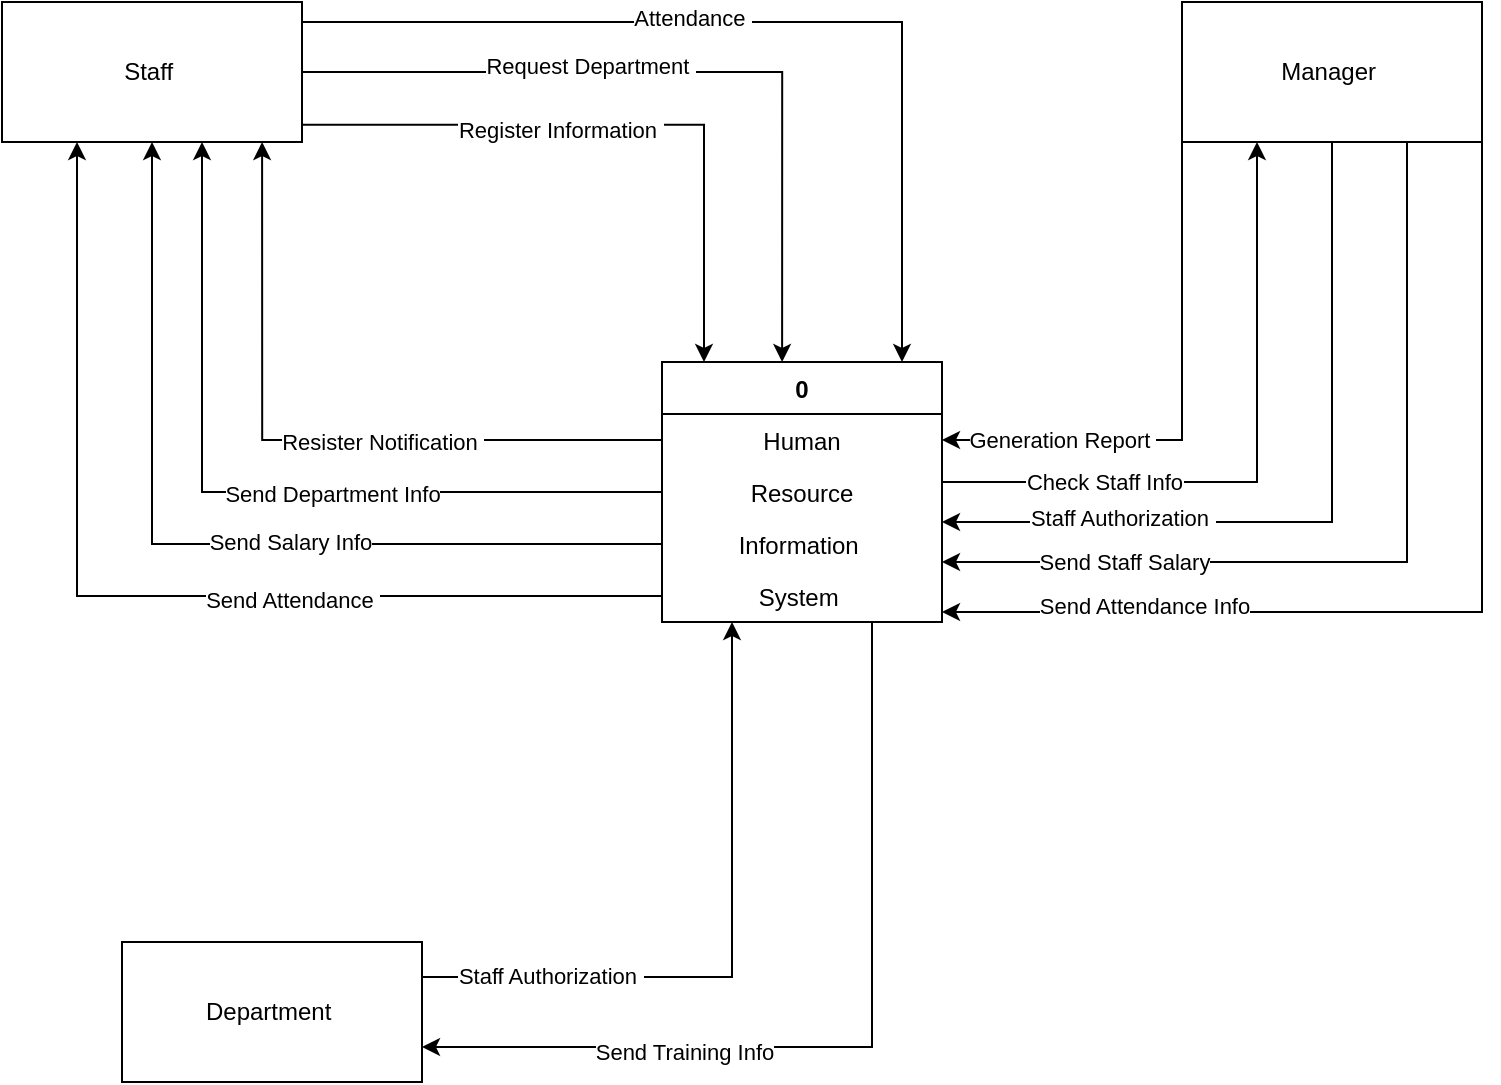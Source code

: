 <mxfile version="13.9.9" type="device"><diagram id="C5RBs43oDa-KdzZeNtuy" name="Page-1"><mxGraphModel dx="1707" dy="973" grid="1" gridSize="10" guides="1" tooltips="1" connect="1" arrows="1" fold="1" page="1" pageScale="1" pageWidth="827" pageHeight="1169" math="0" shadow="0"><root><mxCell id="WIyWlLk6GJQsqaUBKTNV-0"/><mxCell id="WIyWlLk6GJQsqaUBKTNV-1" parent="WIyWlLk6GJQsqaUBKTNV-0"/><mxCell id="iO1ji4-BjvsxOJ0-Ukem-29" style="edgeStyle=orthogonalEdgeStyle;rounded=0;orthogonalLoop=1;jettySize=auto;html=1;exitX=0.75;exitY=1;exitDx=0;exitDy=0;entryX=1;entryY=0.75;entryDx=0;entryDy=0;" parent="WIyWlLk6GJQsqaUBKTNV-1" source="iO1ji4-BjvsxOJ0-Ukem-4" target="iO1ji4-BjvsxOJ0-Ukem-10" edge="1"><mxGeometry relative="1" as="geometry"/></mxCell><mxCell id="iO1ji4-BjvsxOJ0-Ukem-31" value="Send Training Info" style="edgeLabel;html=1;align=center;verticalAlign=middle;resizable=0;points=[];" parent="iO1ji4-BjvsxOJ0-Ukem-29" vertex="1" connectable="0"><mxGeometry x="0.4" y="2" relative="1" as="geometry"><mxPoint as="offset"/></mxGeometry></mxCell><mxCell id="iO1ji4-BjvsxOJ0-Ukem-4" value="0" style="swimlane;fontStyle=1;childLayout=stackLayout;horizontal=1;startSize=26;fillColor=none;horizontalStack=0;resizeParent=1;resizeParentMax=0;resizeLast=0;collapsible=1;marginBottom=0;" parent="WIyWlLk6GJQsqaUBKTNV-1" vertex="1"><mxGeometry x="360" y="550" width="140" height="130" as="geometry"/></mxCell><mxCell id="iO1ji4-BjvsxOJ0-Ukem-5" value="Human" style="text;strokeColor=none;fillColor=none;align=center;verticalAlign=top;spacingLeft=4;spacingRight=4;overflow=hidden;rotatable=0;points=[[0,0.5],[1,0.5]];portConstraint=eastwest;" parent="iO1ji4-BjvsxOJ0-Ukem-4" vertex="1"><mxGeometry y="26" width="140" height="26" as="geometry"/></mxCell><mxCell id="iO1ji4-BjvsxOJ0-Ukem-6" value="Resource" style="text;strokeColor=none;fillColor=none;align=center;verticalAlign=top;spacingLeft=4;spacingRight=4;overflow=hidden;rotatable=0;points=[[0,0.5],[1,0.5]];portConstraint=eastwest;" parent="iO1ji4-BjvsxOJ0-Ukem-4" vertex="1"><mxGeometry y="52" width="140" height="26" as="geometry"/></mxCell><mxCell id="iO1ji4-BjvsxOJ0-Ukem-7" value="Information " style="text;strokeColor=none;fillColor=none;align=center;verticalAlign=top;spacingLeft=4;spacingRight=4;overflow=hidden;rotatable=0;points=[[0,0.5],[1,0.5]];portConstraint=eastwest;" parent="iO1ji4-BjvsxOJ0-Ukem-4" vertex="1"><mxGeometry y="78" width="140" height="26" as="geometry"/></mxCell><mxCell id="iO1ji4-BjvsxOJ0-Ukem-8" value="System " style="text;strokeColor=none;fillColor=none;align=center;verticalAlign=top;spacingLeft=4;spacingRight=4;overflow=hidden;rotatable=0;points=[[0,0.5],[1,0.5]];portConstraint=eastwest;" parent="iO1ji4-BjvsxOJ0-Ukem-4" vertex="1"><mxGeometry y="104" width="140" height="26" as="geometry"/></mxCell><mxCell id="iO1ji4-BjvsxOJ0-Ukem-12" style="edgeStyle=orthogonalEdgeStyle;rounded=0;orthogonalLoop=1;jettySize=auto;html=1;" parent="WIyWlLk6GJQsqaUBKTNV-1" target="iO1ji4-BjvsxOJ0-Ukem-4" edge="1"><mxGeometry relative="1" as="geometry"><mxPoint x="180" y="391" as="sourcePoint"/><mxPoint x="360" y="500" as="targetPoint"/><Array as="points"><mxPoint x="180" y="380"/><mxPoint x="480" y="380"/></Array></mxGeometry></mxCell><mxCell id="iO1ji4-BjvsxOJ0-Ukem-16" value="Attendance&amp;nbsp;" style="edgeLabel;html=1;align=center;verticalAlign=middle;resizable=0;points=[];" parent="iO1ji4-BjvsxOJ0-Ukem-12" vertex="1" connectable="0"><mxGeometry x="-0.144" y="2" relative="1" as="geometry"><mxPoint as="offset"/></mxGeometry></mxCell><mxCell id="iO1ji4-BjvsxOJ0-Ukem-13" style="edgeStyle=orthogonalEdgeStyle;rounded=0;orthogonalLoop=1;jettySize=auto;html=1;exitX=1;exitY=0.5;exitDx=0;exitDy=0;entryX=0.429;entryY=0;entryDx=0;entryDy=0;entryPerimeter=0;" parent="WIyWlLk6GJQsqaUBKTNV-1" source="iO1ji4-BjvsxOJ0-Ukem-9" target="iO1ji4-BjvsxOJ0-Ukem-4" edge="1"><mxGeometry relative="1" as="geometry"><mxPoint x="320" y="500" as="targetPoint"/></mxGeometry></mxCell><mxCell id="iO1ji4-BjvsxOJ0-Ukem-17" value="Request Department&amp;nbsp;" style="edgeLabel;html=1;align=center;verticalAlign=middle;resizable=0;points=[];" parent="iO1ji4-BjvsxOJ0-Ukem-13" vertex="1" connectable="0"><mxGeometry x="-0.254" y="3" relative="1" as="geometry"><mxPoint as="offset"/></mxGeometry></mxCell><mxCell id="iO1ji4-BjvsxOJ0-Ukem-14" style="edgeStyle=orthogonalEdgeStyle;rounded=0;orthogonalLoop=1;jettySize=auto;html=1;exitX=0.999;exitY=0.877;exitDx=0;exitDy=0;exitPerimeter=0;entryX=0.15;entryY=0;entryDx=0;entryDy=0;entryPerimeter=0;" parent="WIyWlLk6GJQsqaUBKTNV-1" source="iO1ji4-BjvsxOJ0-Ukem-9" target="iO1ji4-BjvsxOJ0-Ukem-4" edge="1"><mxGeometry relative="1" as="geometry"><mxPoint x="182" y="433" as="sourcePoint"/><mxPoint x="281" y="500" as="targetPoint"/></mxGeometry></mxCell><mxCell id="iO1ji4-BjvsxOJ0-Ukem-18" value="Register Information&amp;nbsp;" style="edgeLabel;html=1;align=center;verticalAlign=middle;resizable=0;points=[];" parent="iO1ji4-BjvsxOJ0-Ukem-14" vertex="1" connectable="0"><mxGeometry x="-0.193" y="-2" relative="1" as="geometry"><mxPoint as="offset"/></mxGeometry></mxCell><mxCell id="iO1ji4-BjvsxOJ0-Ukem-9" value="Staff&amp;nbsp;" style="rounded=0;whiteSpace=wrap;html=1;align=center;" parent="WIyWlLk6GJQsqaUBKTNV-1" vertex="1"><mxGeometry x="30" y="370" width="150" height="70" as="geometry"/></mxCell><mxCell id="iO1ji4-BjvsxOJ0-Ukem-28" style="edgeStyle=orthogonalEdgeStyle;rounded=0;orthogonalLoop=1;jettySize=auto;html=1;exitX=1;exitY=0.25;exitDx=0;exitDy=0;entryX=0.25;entryY=1;entryDx=0;entryDy=0;" parent="WIyWlLk6GJQsqaUBKTNV-1" source="iO1ji4-BjvsxOJ0-Ukem-10" target="iO1ji4-BjvsxOJ0-Ukem-4" edge="1"><mxGeometry relative="1" as="geometry"/></mxCell><mxCell id="iO1ji4-BjvsxOJ0-Ukem-30" value="Staff Authorization&amp;nbsp;" style="edgeLabel;html=1;align=center;verticalAlign=middle;resizable=0;points=[];" parent="iO1ji4-BjvsxOJ0-Ukem-28" vertex="1" connectable="0"><mxGeometry x="-0.666" y="1" relative="1" as="geometry"><mxPoint x="8" as="offset"/></mxGeometry></mxCell><mxCell id="iO1ji4-BjvsxOJ0-Ukem-10" value="Department&amp;nbsp;" style="rounded=0;whiteSpace=wrap;html=1;align=center;" parent="WIyWlLk6GJQsqaUBKTNV-1" vertex="1"><mxGeometry x="90" y="840" width="150" height="70" as="geometry"/></mxCell><mxCell id="iO1ji4-BjvsxOJ0-Ukem-32" style="edgeStyle=orthogonalEdgeStyle;rounded=0;orthogonalLoop=1;jettySize=auto;html=1;exitX=0;exitY=1;exitDx=0;exitDy=0;entryX=1;entryY=0.5;entryDx=0;entryDy=0;" parent="WIyWlLk6GJQsqaUBKTNV-1" source="iO1ji4-BjvsxOJ0-Ukem-11" target="iO1ji4-BjvsxOJ0-Ukem-5" edge="1"><mxGeometry relative="1" as="geometry"/></mxCell><mxCell id="iO1ji4-BjvsxOJ0-Ukem-37" value="Generation Report&amp;nbsp;" style="edgeLabel;html=1;align=center;verticalAlign=middle;resizable=0;points=[];" parent="iO1ji4-BjvsxOJ0-Ukem-32" vertex="1" connectable="0"><mxGeometry x="0.333" y="1" relative="1" as="geometry"><mxPoint x="-29.6" y="-1.02" as="offset"/></mxGeometry></mxCell><mxCell id="iO1ji4-BjvsxOJ0-Ukem-34" style="edgeStyle=orthogonalEdgeStyle;rounded=0;orthogonalLoop=1;jettySize=auto;html=1;exitX=0.5;exitY=1;exitDx=0;exitDy=0;" parent="WIyWlLk6GJQsqaUBKTNV-1" source="iO1ji4-BjvsxOJ0-Ukem-11" edge="1"><mxGeometry relative="1" as="geometry"><mxPoint x="500" y="630" as="targetPoint"/><Array as="points"><mxPoint x="695" y="630"/><mxPoint x="500" y="630"/></Array></mxGeometry></mxCell><mxCell id="iO1ji4-BjvsxOJ0-Ukem-39" value="Staff Authorization&amp;nbsp;" style="edgeLabel;html=1;align=center;verticalAlign=middle;resizable=0;points=[];" parent="iO1ji4-BjvsxOJ0-Ukem-34" vertex="1" connectable="0"><mxGeometry x="0.642" y="-2" relative="1" as="geometry"><mxPoint x="20.83" as="offset"/></mxGeometry></mxCell><mxCell id="iO1ji4-BjvsxOJ0-Ukem-35" style="edgeStyle=orthogonalEdgeStyle;rounded=0;orthogonalLoop=1;jettySize=auto;html=1;exitX=0.75;exitY=1;exitDx=0;exitDy=0;" parent="WIyWlLk6GJQsqaUBKTNV-1" source="iO1ji4-BjvsxOJ0-Ukem-11" edge="1"><mxGeometry relative="1" as="geometry"><mxPoint x="500" y="650" as="targetPoint"/><Array as="points"><mxPoint x="732" y="650"/><mxPoint x="500" y="650"/></Array></mxGeometry></mxCell><mxCell id="iO1ji4-BjvsxOJ0-Ukem-40" value="Send Staff Salary" style="edgeLabel;html=1;align=center;verticalAlign=middle;resizable=0;points=[];" parent="iO1ji4-BjvsxOJ0-Ukem-35" vertex="1" connectable="0"><mxGeometry x="0.753" relative="1" as="geometry"><mxPoint x="35.83" as="offset"/></mxGeometry></mxCell><mxCell id="iO1ji4-BjvsxOJ0-Ukem-36" style="edgeStyle=orthogonalEdgeStyle;rounded=0;orthogonalLoop=1;jettySize=auto;html=1;exitX=1;exitY=1;exitDx=0;exitDy=0;" parent="WIyWlLk6GJQsqaUBKTNV-1" source="iO1ji4-BjvsxOJ0-Ukem-11" edge="1"><mxGeometry relative="1" as="geometry"><mxPoint x="500" y="675" as="targetPoint"/><Array as="points"><mxPoint x="770" y="675"/><mxPoint x="508" y="675"/></Array></mxGeometry></mxCell><mxCell id="iO1ji4-BjvsxOJ0-Ukem-41" value="Send Attendance Info" style="edgeLabel;html=1;align=center;verticalAlign=middle;resizable=0;points=[];" parent="iO1ji4-BjvsxOJ0-Ukem-36" vertex="1" connectable="0"><mxGeometry x="0.675" y="-3" relative="1" as="geometry"><mxPoint x="18.33" as="offset"/></mxGeometry></mxCell><mxCell id="iO1ji4-BjvsxOJ0-Ukem-11" value="Manager&amp;nbsp;" style="rounded=0;whiteSpace=wrap;html=1;align=center;" parent="WIyWlLk6GJQsqaUBKTNV-1" vertex="1"><mxGeometry x="620" y="370" width="150" height="70" as="geometry"/></mxCell><mxCell id="iO1ji4-BjvsxOJ0-Ukem-19" style="edgeStyle=orthogonalEdgeStyle;rounded=0;orthogonalLoop=1;jettySize=auto;html=1;exitX=0;exitY=0.5;exitDx=0;exitDy=0;entryX=0.867;entryY=1;entryDx=0;entryDy=0;entryPerimeter=0;" parent="WIyWlLk6GJQsqaUBKTNV-1" source="iO1ji4-BjvsxOJ0-Ukem-5" target="iO1ji4-BjvsxOJ0-Ukem-9" edge="1"><mxGeometry relative="1" as="geometry"/></mxCell><mxCell id="iO1ji4-BjvsxOJ0-Ukem-24" value="Resister Notification&amp;nbsp;" style="edgeLabel;html=1;align=center;verticalAlign=middle;resizable=0;points=[];" parent="iO1ji4-BjvsxOJ0-Ukem-19" vertex="1" connectable="0"><mxGeometry x="-0.081" y="1" relative="1" as="geometry"><mxPoint x="20" as="offset"/></mxGeometry></mxCell><mxCell id="iO1ji4-BjvsxOJ0-Ukem-20" style="edgeStyle=orthogonalEdgeStyle;rounded=0;orthogonalLoop=1;jettySize=auto;html=1;exitX=0;exitY=0.5;exitDx=0;exitDy=0;entryX=0.5;entryY=1;entryDx=0;entryDy=0;" parent="WIyWlLk6GJQsqaUBKTNV-1" source="iO1ji4-BjvsxOJ0-Ukem-7" target="iO1ji4-BjvsxOJ0-Ukem-9" edge="1"><mxGeometry relative="1" as="geometry"/></mxCell><mxCell id="iO1ji4-BjvsxOJ0-Ukem-26" value="Send Salary Info" style="edgeLabel;html=1;align=center;verticalAlign=middle;resizable=0;points=[];" parent="iO1ji4-BjvsxOJ0-Ukem-20" vertex="1" connectable="0"><mxGeometry x="-0.184" y="-1" relative="1" as="geometry"><mxPoint as="offset"/></mxGeometry></mxCell><mxCell id="iO1ji4-BjvsxOJ0-Ukem-21" style="edgeStyle=orthogonalEdgeStyle;rounded=0;orthogonalLoop=1;jettySize=auto;html=1;exitX=0;exitY=0.5;exitDx=0;exitDy=0;" parent="WIyWlLk6GJQsqaUBKTNV-1" source="iO1ji4-BjvsxOJ0-Ukem-6" edge="1"><mxGeometry relative="1" as="geometry"><mxPoint x="130" y="440" as="targetPoint"/><Array as="points"><mxPoint x="130" y="615"/><mxPoint x="130" y="440"/></Array></mxGeometry></mxCell><mxCell id="iO1ji4-BjvsxOJ0-Ukem-25" value="Send Department Info" style="edgeLabel;html=1;align=center;verticalAlign=middle;resizable=0;points=[];" parent="iO1ji4-BjvsxOJ0-Ukem-21" vertex="1" connectable="0"><mxGeometry x="-0.185" y="1" relative="1" as="geometry"><mxPoint as="offset"/></mxGeometry></mxCell><mxCell id="iO1ji4-BjvsxOJ0-Ukem-22" style="edgeStyle=orthogonalEdgeStyle;rounded=0;orthogonalLoop=1;jettySize=auto;html=1;exitX=0;exitY=0.5;exitDx=0;exitDy=0;entryX=0.25;entryY=1;entryDx=0;entryDy=0;" parent="WIyWlLk6GJQsqaUBKTNV-1" source="iO1ji4-BjvsxOJ0-Ukem-8" target="iO1ji4-BjvsxOJ0-Ukem-9" edge="1"><mxGeometry relative="1" as="geometry"/></mxCell><mxCell id="iO1ji4-BjvsxOJ0-Ukem-27" value="Send Attendance&amp;nbsp;" style="edgeLabel;html=1;align=center;verticalAlign=middle;resizable=0;points=[];" parent="iO1ji4-BjvsxOJ0-Ukem-22" vertex="1" connectable="0"><mxGeometry x="-0.288" y="2" relative="1" as="geometry"><mxPoint as="offset"/></mxGeometry></mxCell><mxCell id="iO1ji4-BjvsxOJ0-Ukem-33" style="edgeStyle=orthogonalEdgeStyle;rounded=0;orthogonalLoop=1;jettySize=auto;html=1;exitX=1;exitY=0.5;exitDx=0;exitDy=0;entryX=0.25;entryY=1;entryDx=0;entryDy=0;" parent="WIyWlLk6GJQsqaUBKTNV-1" source="iO1ji4-BjvsxOJ0-Ukem-6" target="iO1ji4-BjvsxOJ0-Ukem-11" edge="1"><mxGeometry relative="1" as="geometry"><Array as="points"><mxPoint x="500" y="610"/><mxPoint x="658" y="610"/></Array></mxGeometry></mxCell><mxCell id="iO1ji4-BjvsxOJ0-Ukem-38" value="Check Staff Info" style="edgeLabel;html=1;align=center;verticalAlign=middle;resizable=0;points=[];" parent="iO1ji4-BjvsxOJ0-Ukem-33" vertex="1" connectable="0"><mxGeometry x="-0.532" relative="1" as="geometry"><mxPoint x="7.5" as="offset"/></mxGeometry></mxCell></root></mxGraphModel></diagram></mxfile>